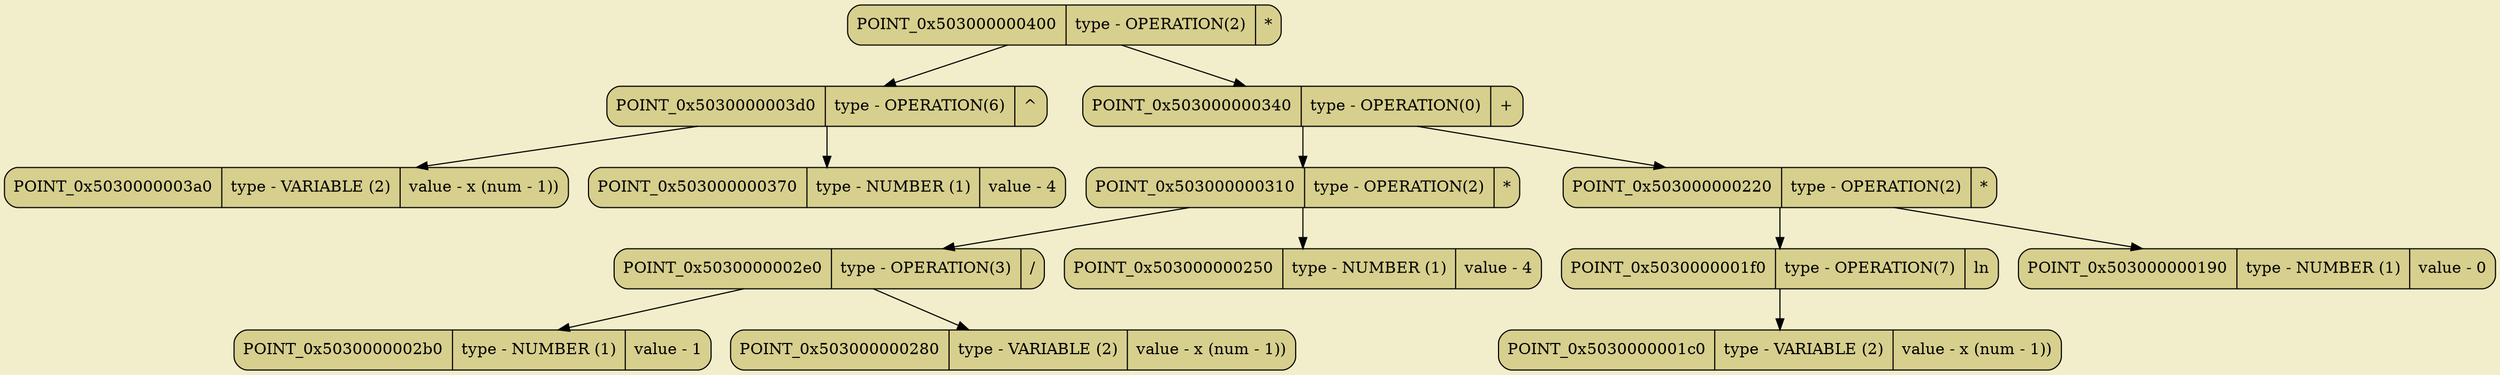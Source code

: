 digraph
{
bgcolor="#F2EECB";
rankdir = TB;
POINT_0x503000000400[shape=Mrecord, label = "POINT_0x503000000400 | type - OPERATION(2) | *", style="filled",fillcolor="#D7CF8D"]
POINT_0x5030000003d0[shape=Mrecord, label = "POINT_0x5030000003d0 | type - OPERATION(6) | ^", style="filled",fillcolor="#D7CF8D"]
POINT_0x5030000003a0[shape=Mrecord, label = "POINT_0x5030000003a0 | type - VARIABLE (2) | value - x (num - 1))", style="filled",fillcolor="#D7CF8D"]
POINT_0x503000000370[shape=Mrecord, label = "POINT_0x503000000370 | type - NUMBER (1) | value - 4", style="filled",fillcolor="#D7CF8D"]
POINT_0x503000000340[shape=Mrecord, label = "POINT_0x503000000340 | type - OPERATION(0) | +", style="filled",fillcolor="#D7CF8D"]
POINT_0x503000000310[shape=Mrecord, label = "POINT_0x503000000310 | type - OPERATION(2) | *", style="filled",fillcolor="#D7CF8D"]
POINT_0x5030000002e0[shape=Mrecord, label = "POINT_0x5030000002e0 | type - OPERATION(3) | /", style="filled",fillcolor="#D7CF8D"]
POINT_0x5030000002b0[shape=Mrecord, label = "POINT_0x5030000002b0 | type - NUMBER (1) | value - 1", style="filled",fillcolor="#D7CF8D"]
POINT_0x503000000280[shape=Mrecord, label = "POINT_0x503000000280 | type - VARIABLE (2) | value - x (num - 1))", style="filled",fillcolor="#D7CF8D"]
POINT_0x503000000250[shape=Mrecord, label = "POINT_0x503000000250 | type - NUMBER (1) | value - 4", style="filled",fillcolor="#D7CF8D"]
POINT_0x503000000220[shape=Mrecord, label = "POINT_0x503000000220 | type - OPERATION(2) | *", style="filled",fillcolor="#D7CF8D"]
POINT_0x5030000001f0[shape=Mrecord, label = "POINT_0x5030000001f0 | type - OPERATION(7) | ln", style="filled",fillcolor="#D7CF8D"]
POINT_0x5030000001c0[shape=Mrecord, label = "POINT_0x5030000001c0 | type - VARIABLE (2) | value - x (num - 1))", style="filled",fillcolor="#D7CF8D"]
POINT_0x503000000190[shape=Mrecord, label = "POINT_0x503000000190 | type - NUMBER (1) | value - 0", style="filled",fillcolor="#D7CF8D"]
POINT_0x503000000400 -> POINT_0x5030000003d0
POINT_0x503000000400 -> POINT_0x503000000340
POINT_0x5030000003d0 -> POINT_0x5030000003a0
POINT_0x5030000003d0 -> POINT_0x503000000370
POINT_0x503000000340 -> POINT_0x503000000310
POINT_0x503000000340 -> POINT_0x503000000220
POINT_0x503000000310 -> POINT_0x5030000002e0
POINT_0x503000000310 -> POINT_0x503000000250
POINT_0x5030000002e0 -> POINT_0x5030000002b0
POINT_0x5030000002e0 -> POINT_0x503000000280
POINT_0x503000000220 -> POINT_0x5030000001f0
POINT_0x503000000220 -> POINT_0x503000000190
POINT_0x5030000001f0 -> POINT_0x5030000001c0
}
